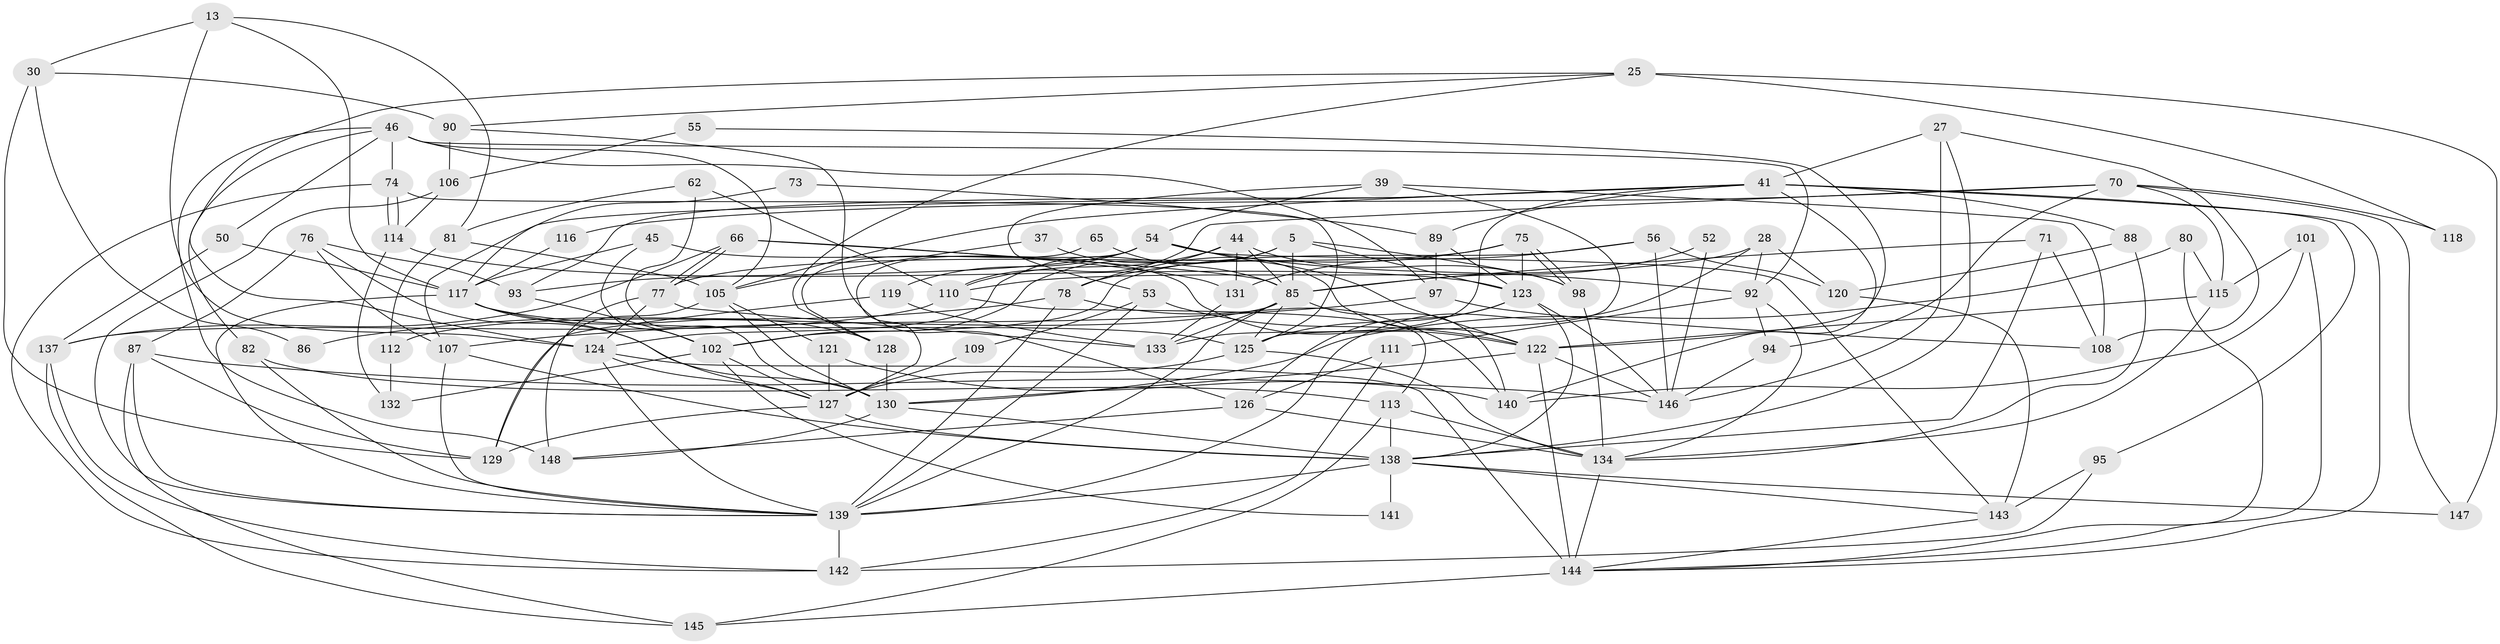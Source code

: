// original degree distribution, {5: 0.23648648648648649, 3: 0.25675675675675674, 6: 0.11486486486486487, 4: 0.2702702702702703, 2: 0.11486486486486487, 7: 0.006756756756756757}
// Generated by graph-tools (version 1.1) at 2025/52/03/04/25 21:52:50]
// undirected, 88 vertices, 212 edges
graph export_dot {
graph [start="1"]
  node [color=gray90,style=filled];
  5;
  13;
  25;
  27;
  28;
  30;
  37;
  39;
  41 [super="+15+4"];
  44;
  45;
  46 [super="+3+26"];
  50;
  52;
  53;
  54 [super="+49"];
  55;
  56;
  62 [super="+35"];
  65;
  66 [super="+47"];
  70;
  71;
  73;
  74;
  75;
  76;
  77 [super="+64"];
  78 [super="+29+34"];
  80 [super="+40"];
  81;
  82;
  85 [super="+59"];
  86;
  87 [super="+67"];
  88;
  89 [super="+20"];
  90;
  92;
  93;
  94;
  95;
  97;
  98 [super="+18"];
  101;
  102 [super="+16"];
  105 [super="+7+99"];
  106;
  107 [super="+38"];
  108;
  109;
  110 [super="+1+69"];
  111;
  112;
  113;
  114;
  115;
  116;
  117 [super="+100+57"];
  118;
  119;
  120 [super="+33"];
  121;
  122 [super="+83"];
  123 [super="+10+58+103"];
  124 [super="+8"];
  125 [super="+91"];
  126;
  127 [super="+68"];
  128;
  129 [super="+42"];
  130 [super="+31+72"];
  131;
  132;
  133;
  134 [super="+79"];
  137 [super="+19"];
  138 [super="+43+96"];
  139 [super="+9+135"];
  140;
  141;
  142;
  143;
  144 [super="+63+84"];
  145 [super="+51"];
  146 [super="+104+136"];
  147 [super="+23"];
  148 [super="+61"];
  5 -- 102 [weight=2];
  5 -- 124;
  5 -- 98;
  5 -- 85;
  5 -- 123;
  13 -- 81;
  13 -- 30;
  13 -- 124;
  13 -- 117;
  25 -- 124;
  25 -- 90;
  25 -- 118;
  25 -- 128;
  25 -- 147 [weight=2];
  27 -- 108;
  27 -- 146 [weight=3];
  27 -- 41;
  27 -- 138;
  28 -- 92;
  28 -- 120 [weight=2];
  28 -- 139;
  28 -- 110;
  30 -- 90;
  30 -- 86;
  30 -- 129;
  37 -- 122;
  37 -- 105;
  39 -- 125;
  39 -- 108;
  39 -- 53;
  39 -- 54;
  41 -- 95;
  41 -- 88;
  41 -- 144 [weight=2];
  41 -- 89;
  41 -- 140;
  41 -- 93;
  41 -- 133;
  41 -- 107;
  41 -- 105;
  44 -- 98;
  44 -- 131;
  44 -- 78;
  44 -- 110;
  44 -- 85;
  45 -- 102;
  45 -- 117;
  45 -- 122;
  46 -- 148 [weight=2];
  46 -- 50;
  46 -- 82;
  46 -- 74;
  46 -- 92;
  46 -- 97;
  46 -- 105;
  50 -- 137;
  50 -- 117;
  52 -- 146;
  52 -- 85;
  53 -- 139;
  53 -- 109;
  53 -- 122;
  54 -- 92;
  54 -- 93;
  54 -- 122;
  54 -- 127 [weight=2];
  54 -- 119;
  54 -- 143;
  55 -- 106;
  55 -- 122;
  56 -- 131;
  56 -- 102;
  56 -- 120;
  56 -- 146;
  62 -- 81 [weight=2];
  62 -- 110 [weight=2];
  62 -- 130;
  65 -- 128;
  65 -- 85;
  66 -- 77;
  66 -- 77;
  66 -- 137;
  66 -- 131;
  66 -- 85;
  70 -- 110;
  70 -- 94;
  70 -- 115;
  70 -- 116;
  70 -- 118;
  70 -- 147;
  71 -- 108;
  71 -- 85;
  71 -- 138;
  73 -- 89;
  73 -- 117;
  74 -- 114;
  74 -- 114;
  74 -- 142;
  74 -- 125;
  75 -- 98;
  75 -- 98;
  75 -- 78;
  75 -- 123;
  75 -- 77;
  76 -- 93;
  76 -- 87;
  76 -- 130;
  76 -- 107;
  77 -- 148;
  77 -- 133;
  77 -- 124;
  78 -- 140;
  78 -- 139;
  78 -- 86;
  80 -- 130;
  80 -- 144;
  80 -- 115;
  81 -- 112;
  81 -- 105;
  82 -- 113;
  82 -- 139;
  85 -- 125 [weight=2];
  85 -- 112;
  85 -- 133;
  85 -- 139 [weight=2];
  85 -- 140;
  87 -- 145;
  87 -- 139;
  87 -- 129;
  87 -- 146;
  88 -- 120;
  88 -- 134;
  89 -- 97;
  89 -- 123 [weight=2];
  90 -- 106;
  90 -- 126;
  92 -- 111;
  92 -- 94;
  92 -- 134;
  93 -- 102;
  94 -- 146;
  95 -- 142;
  95 -- 143;
  97 -- 108;
  97 -- 107 [weight=2];
  98 -- 134;
  101 -- 115;
  101 -- 140;
  101 -- 144;
  102 -- 132;
  102 -- 141;
  102 -- 127;
  105 -- 130 [weight=2];
  105 -- 129;
  105 -- 121;
  106 -- 139;
  106 -- 114;
  107 -- 138;
  107 -- 139;
  109 -- 127;
  110 -- 113;
  110 -- 137;
  111 -- 126;
  111 -- 142;
  112 -- 132;
  113 -- 145;
  113 -- 138;
  113 -- 134;
  114 -- 132;
  114 -- 123;
  115 -- 122;
  115 -- 134;
  116 -- 117;
  117 -- 128;
  117 -- 125 [weight=2];
  117 -- 139;
  117 -- 127;
  119 -- 133;
  119 -- 129;
  120 -- 143;
  121 -- 140;
  121 -- 127;
  122 -- 146;
  122 -- 144 [weight=2];
  122 -- 130;
  123 -- 125;
  123 -- 126;
  123 -- 146 [weight=3];
  123 -- 138 [weight=3];
  124 -- 144 [weight=3];
  124 -- 139;
  124 -- 127;
  125 -- 127;
  125 -- 134;
  126 -- 148;
  126 -- 134;
  127 -- 129;
  127 -- 138;
  128 -- 130;
  130 -- 148;
  130 -- 138;
  131 -- 133;
  134 -- 144;
  137 -- 142;
  137 -- 145;
  138 -- 143;
  138 -- 139;
  138 -- 141;
  138 -- 147;
  139 -- 142;
  143 -- 144;
  144 -- 145;
}
